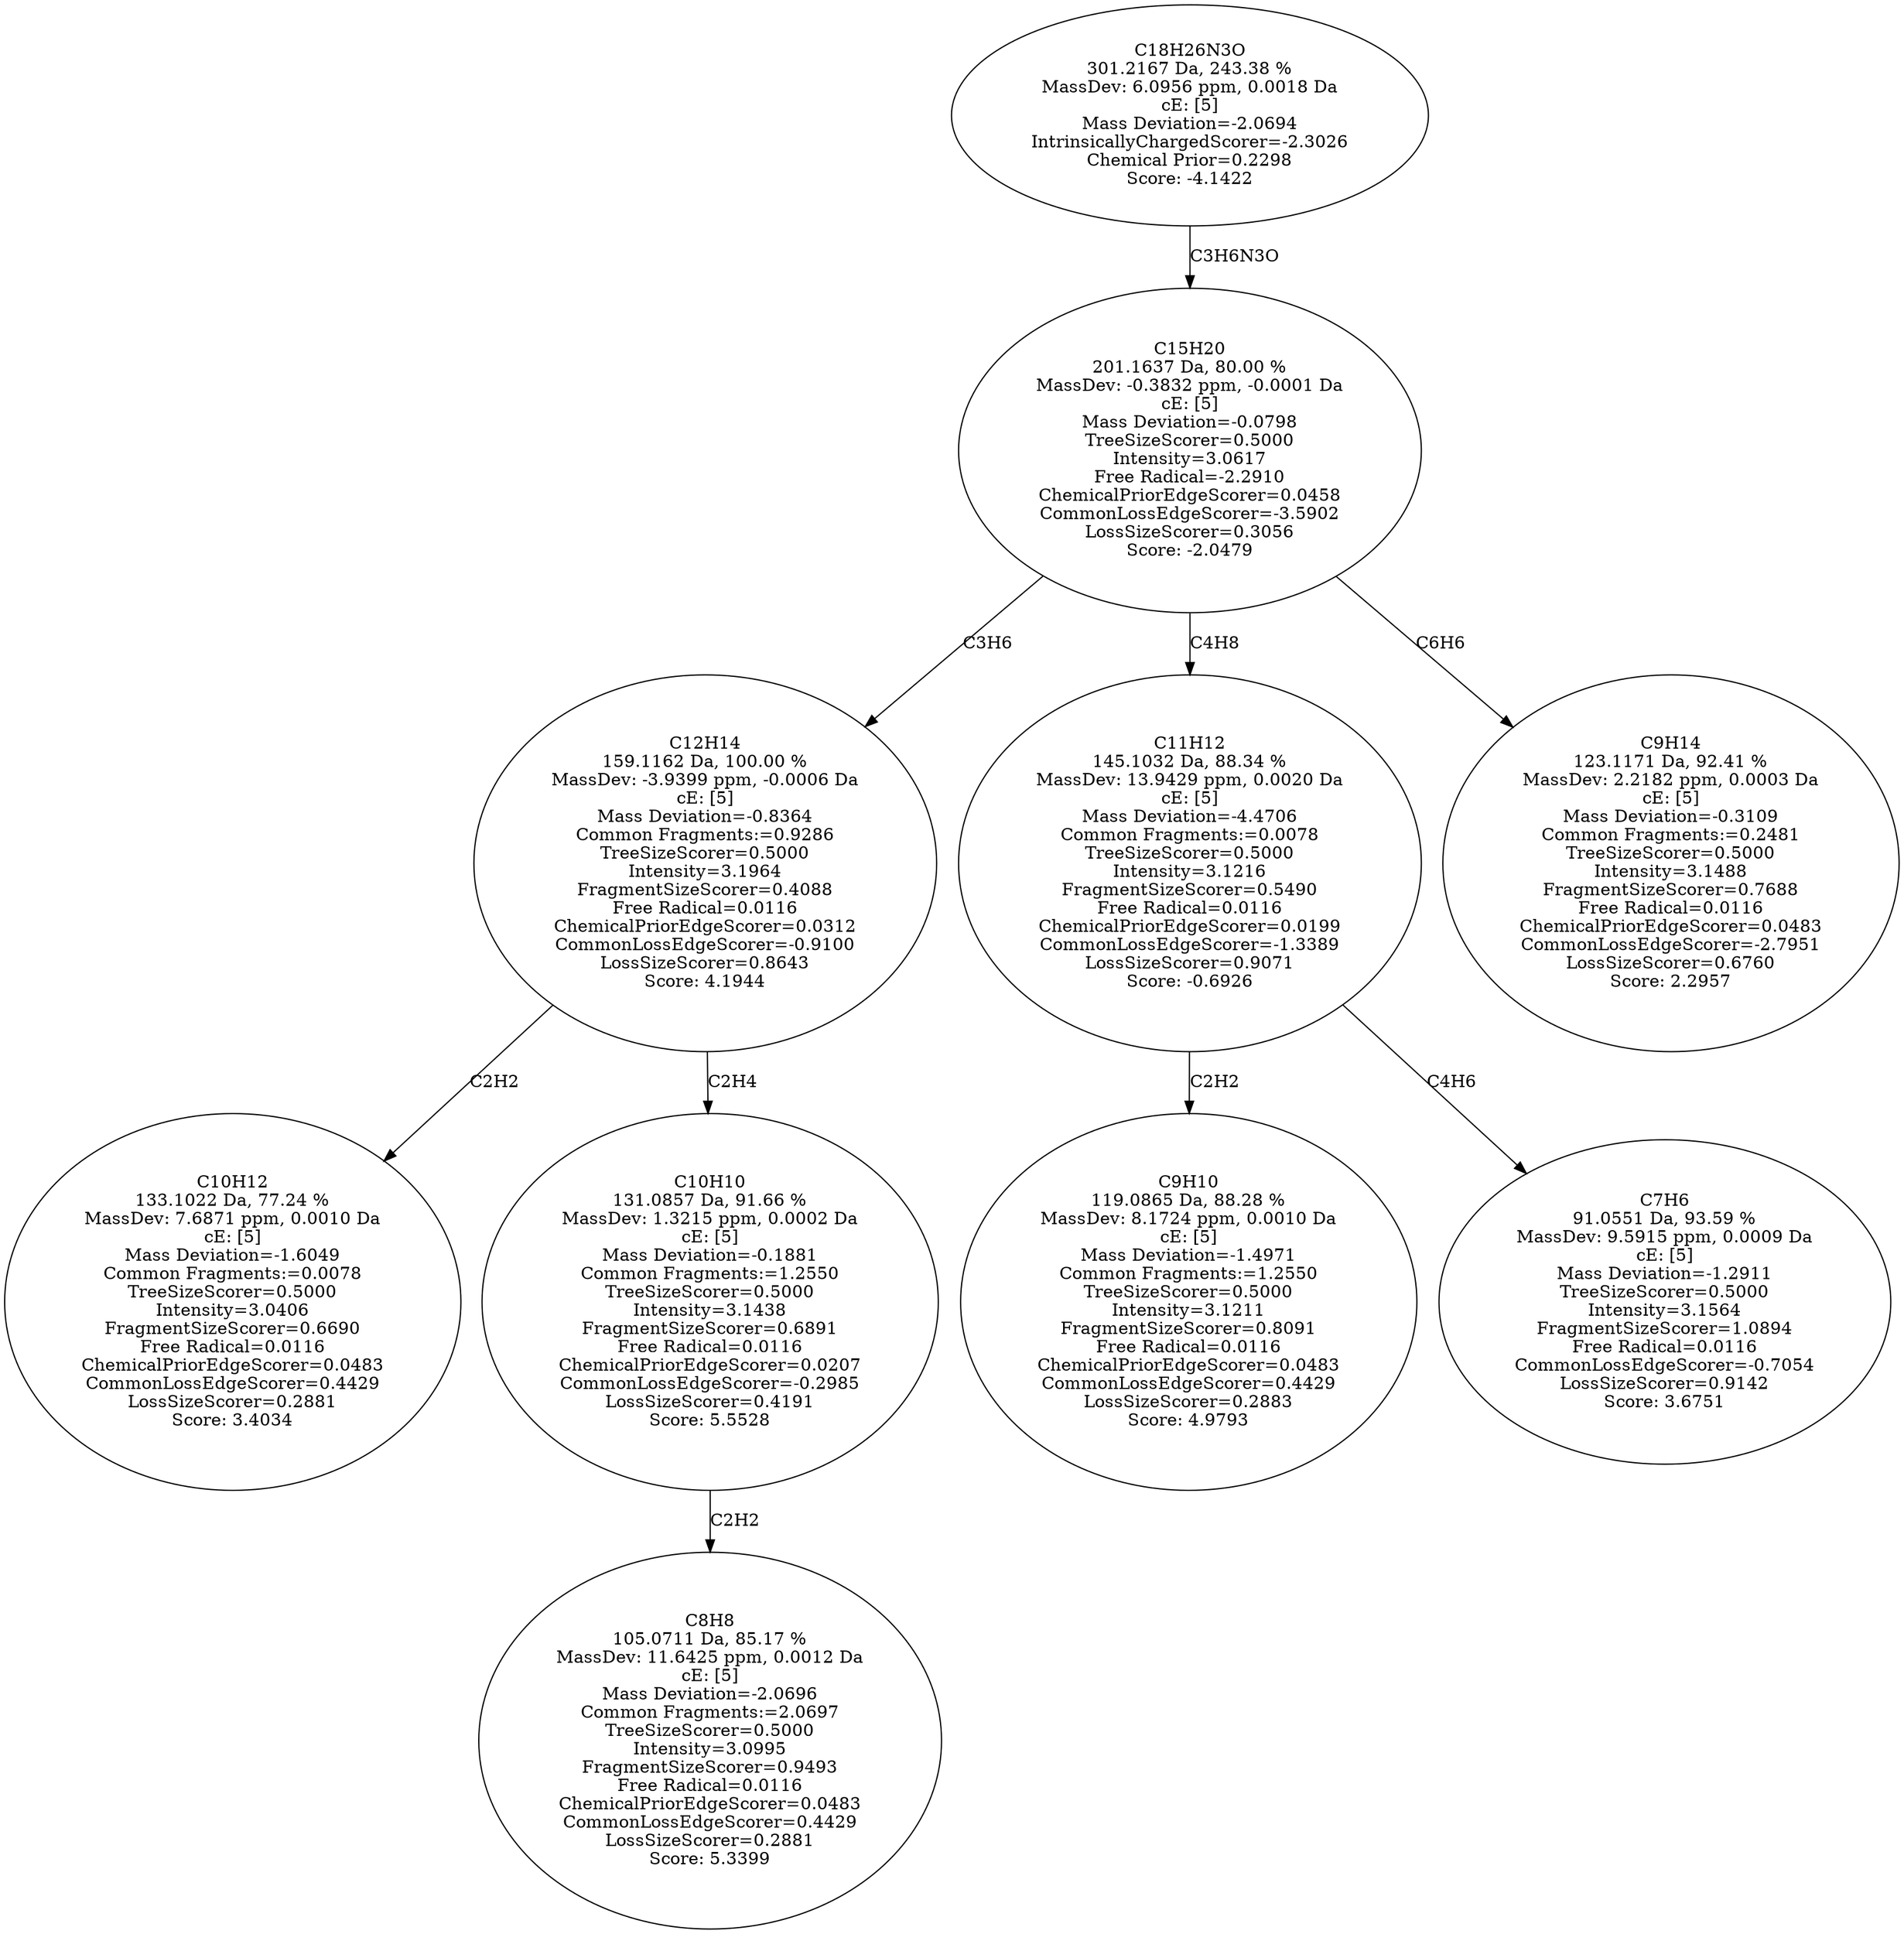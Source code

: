 strict digraph {
v1 [label="C10H12\n133.1022 Da, 77.24 %\nMassDev: 7.6871 ppm, 0.0010 Da\ncE: [5]\nMass Deviation=-1.6049\nCommon Fragments:=0.0078\nTreeSizeScorer=0.5000\nIntensity=3.0406\nFragmentSizeScorer=0.6690\nFree Radical=0.0116\nChemicalPriorEdgeScorer=0.0483\nCommonLossEdgeScorer=0.4429\nLossSizeScorer=0.2881\nScore: 3.4034"];
v2 [label="C8H8\n105.0711 Da, 85.17 %\nMassDev: 11.6425 ppm, 0.0012 Da\ncE: [5]\nMass Deviation=-2.0696\nCommon Fragments:=2.0697\nTreeSizeScorer=0.5000\nIntensity=3.0995\nFragmentSizeScorer=0.9493\nFree Radical=0.0116\nChemicalPriorEdgeScorer=0.0483\nCommonLossEdgeScorer=0.4429\nLossSizeScorer=0.2881\nScore: 5.3399"];
v3 [label="C10H10\n131.0857 Da, 91.66 %\nMassDev: 1.3215 ppm, 0.0002 Da\ncE: [5]\nMass Deviation=-0.1881\nCommon Fragments:=1.2550\nTreeSizeScorer=0.5000\nIntensity=3.1438\nFragmentSizeScorer=0.6891\nFree Radical=0.0116\nChemicalPriorEdgeScorer=0.0207\nCommonLossEdgeScorer=-0.2985\nLossSizeScorer=0.4191\nScore: 5.5528"];
v4 [label="C12H14\n159.1162 Da, 100.00 %\nMassDev: -3.9399 ppm, -0.0006 Da\ncE: [5]\nMass Deviation=-0.8364\nCommon Fragments:=0.9286\nTreeSizeScorer=0.5000\nIntensity=3.1964\nFragmentSizeScorer=0.4088\nFree Radical=0.0116\nChemicalPriorEdgeScorer=0.0312\nCommonLossEdgeScorer=-0.9100\nLossSizeScorer=0.8643\nScore: 4.1944"];
v5 [label="C9H10\n119.0865 Da, 88.28 %\nMassDev: 8.1724 ppm, 0.0010 Da\ncE: [5]\nMass Deviation=-1.4971\nCommon Fragments:=1.2550\nTreeSizeScorer=0.5000\nIntensity=3.1211\nFragmentSizeScorer=0.8091\nFree Radical=0.0116\nChemicalPriorEdgeScorer=0.0483\nCommonLossEdgeScorer=0.4429\nLossSizeScorer=0.2883\nScore: 4.9793"];
v6 [label="C7H6\n91.0551 Da, 93.59 %\nMassDev: 9.5915 ppm, 0.0009 Da\ncE: [5]\nMass Deviation=-1.2911\nTreeSizeScorer=0.5000\nIntensity=3.1564\nFragmentSizeScorer=1.0894\nFree Radical=0.0116\nCommonLossEdgeScorer=-0.7054\nLossSizeScorer=0.9142\nScore: 3.6751"];
v7 [label="C11H12\n145.1032 Da, 88.34 %\nMassDev: 13.9429 ppm, 0.0020 Da\ncE: [5]\nMass Deviation=-4.4706\nCommon Fragments:=0.0078\nTreeSizeScorer=0.5000\nIntensity=3.1216\nFragmentSizeScorer=0.5490\nFree Radical=0.0116\nChemicalPriorEdgeScorer=0.0199\nCommonLossEdgeScorer=-1.3389\nLossSizeScorer=0.9071\nScore: -0.6926"];
v8 [label="C9H14\n123.1171 Da, 92.41 %\nMassDev: 2.2182 ppm, 0.0003 Da\ncE: [5]\nMass Deviation=-0.3109\nCommon Fragments:=0.2481\nTreeSizeScorer=0.5000\nIntensity=3.1488\nFragmentSizeScorer=0.7688\nFree Radical=0.0116\nChemicalPriorEdgeScorer=0.0483\nCommonLossEdgeScorer=-2.7951\nLossSizeScorer=0.6760\nScore: 2.2957"];
v9 [label="C15H20\n201.1637 Da, 80.00 %\nMassDev: -0.3832 ppm, -0.0001 Da\ncE: [5]\nMass Deviation=-0.0798\nTreeSizeScorer=0.5000\nIntensity=3.0617\nFree Radical=-2.2910\nChemicalPriorEdgeScorer=0.0458\nCommonLossEdgeScorer=-3.5902\nLossSizeScorer=0.3056\nScore: -2.0479"];
v10 [label="C18H26N3O\n301.2167 Da, 243.38 %\nMassDev: 6.0956 ppm, 0.0018 Da\ncE: [5]\nMass Deviation=-2.0694\nIntrinsicallyChargedScorer=-2.3026\nChemical Prior=0.2298\nScore: -4.1422"];
v4 -> v1 [label="C2H2"];
v3 -> v2 [label="C2H2"];
v4 -> v3 [label="C2H4"];
v9 -> v4 [label="C3H6"];
v7 -> v5 [label="C2H2"];
v7 -> v6 [label="C4H6"];
v9 -> v7 [label="C4H8"];
v9 -> v8 [label="C6H6"];
v10 -> v9 [label="C3H6N3O"];
}